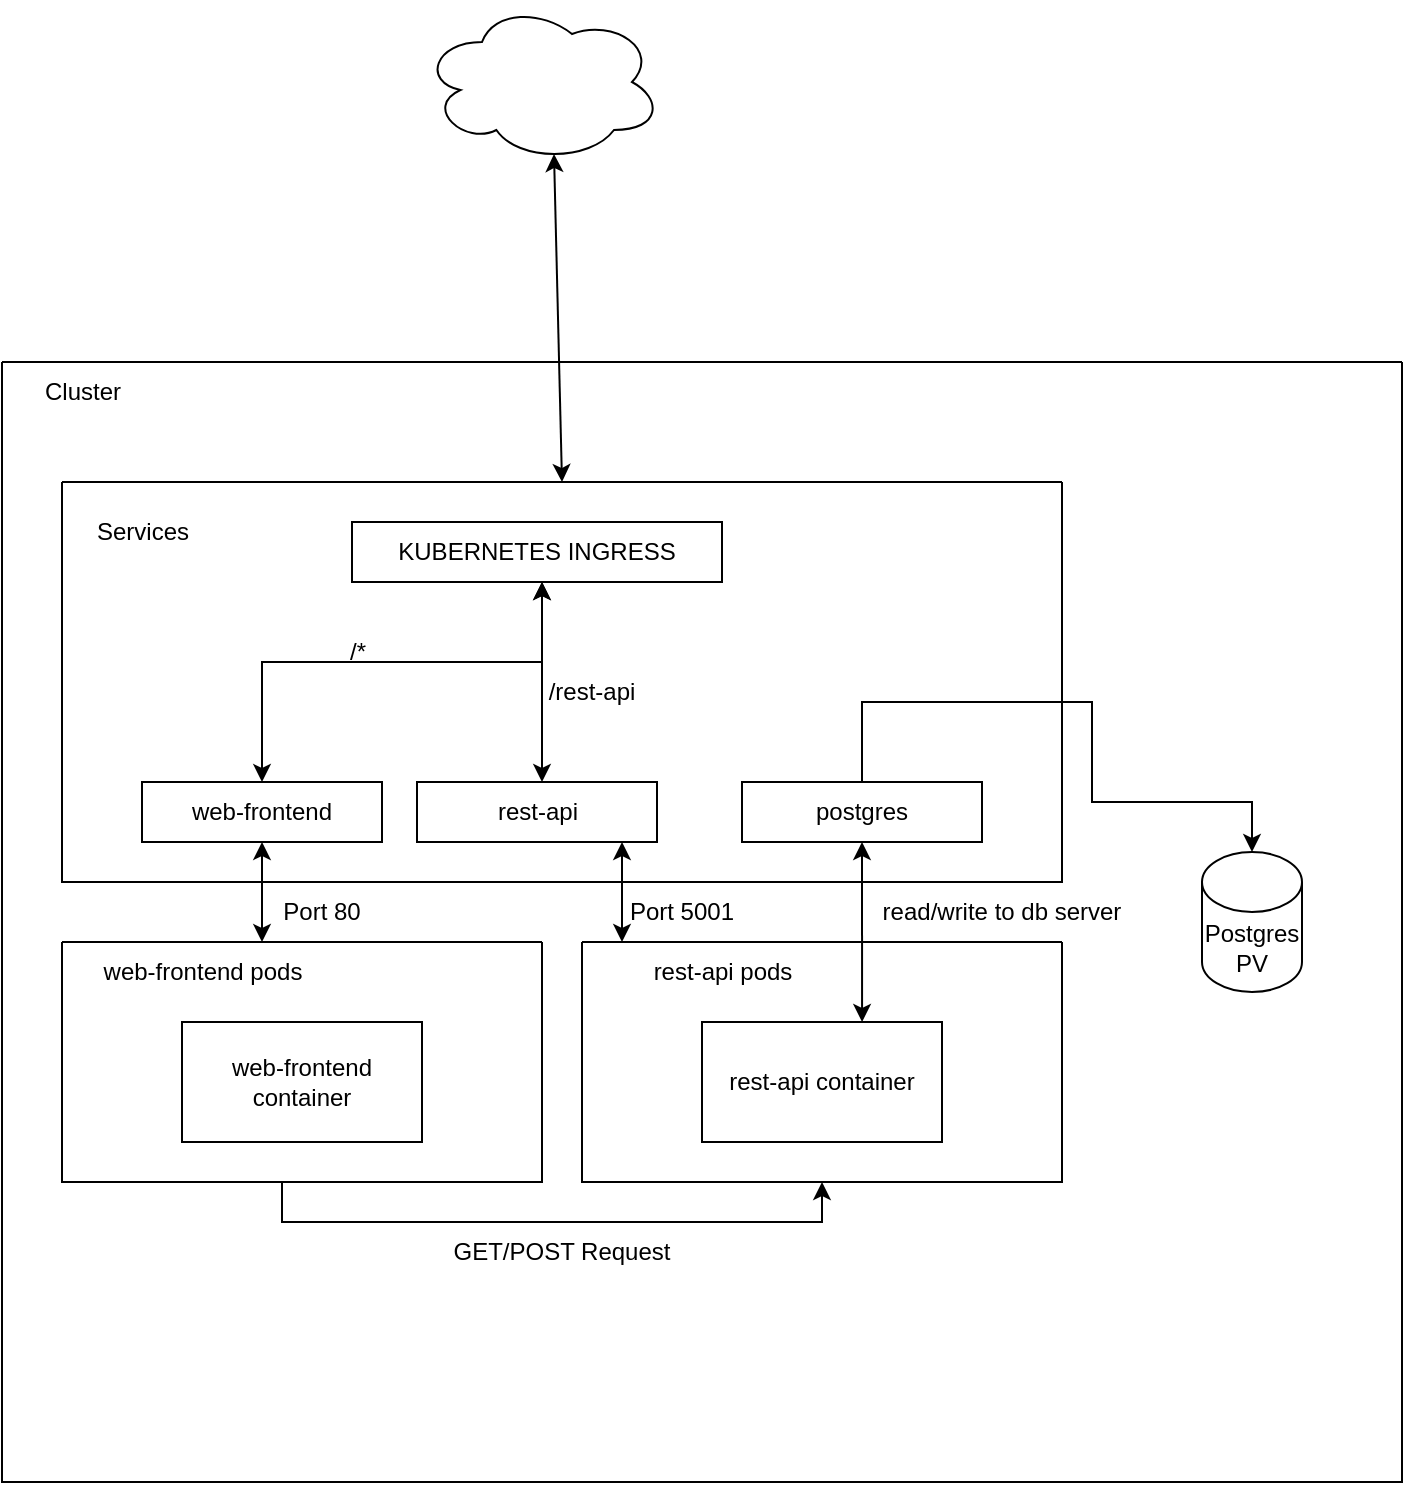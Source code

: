 <mxfile version="20.8.16" type="device"><diagram name="Page-1" id="sEy2evPAME8SRa4XDOdp"><mxGraphModel dx="1239" dy="1007" grid="1" gridSize="10" guides="1" tooltips="1" connect="1" arrows="1" fold="1" page="1" pageScale="1" pageWidth="850" pageHeight="1100" math="0" shadow="0"><root><mxCell id="0"/><mxCell id="1" parent="0"/><mxCell id="EIqZdbw07kKjagGQKoMS-1" value="" style="swimlane;startSize=0;" vertex="1" parent="1"><mxGeometry x="80" y="250" width="700" height="560" as="geometry"/></mxCell><mxCell id="EIqZdbw07kKjagGQKoMS-2" value="Cluster" style="text;html=1;align=center;verticalAlign=middle;resizable=0;points=[];autosize=1;strokeColor=none;fillColor=none;" vertex="1" parent="EIqZdbw07kKjagGQKoMS-1"><mxGeometry x="10" width="60" height="30" as="geometry"/></mxCell><mxCell id="EIqZdbw07kKjagGQKoMS-3" value="" style="swimlane;startSize=0;" vertex="1" parent="EIqZdbw07kKjagGQKoMS-1"><mxGeometry x="30" y="60" width="500" height="200" as="geometry"/></mxCell><mxCell id="EIqZdbw07kKjagGQKoMS-5" value="KUBERNETES INGRESS" style="rounded=0;whiteSpace=wrap;html=1;" vertex="1" parent="EIqZdbw07kKjagGQKoMS-3"><mxGeometry x="145" y="20" width="185" height="30" as="geometry"/></mxCell><mxCell id="EIqZdbw07kKjagGQKoMS-9" value="web-frontend" style="rounded=0;whiteSpace=wrap;html=1;" vertex="1" parent="EIqZdbw07kKjagGQKoMS-3"><mxGeometry x="40" y="150" width="120" height="30" as="geometry"/></mxCell><mxCell id="EIqZdbw07kKjagGQKoMS-11" value="rest-api" style="rounded=0;whiteSpace=wrap;html=1;" vertex="1" parent="EIqZdbw07kKjagGQKoMS-3"><mxGeometry x="177.5" y="150" width="120" height="30" as="geometry"/></mxCell><mxCell id="EIqZdbw07kKjagGQKoMS-12" value="Services" style="text;html=1;align=center;verticalAlign=middle;resizable=0;points=[];autosize=1;strokeColor=none;fillColor=none;" vertex="1" parent="EIqZdbw07kKjagGQKoMS-3"><mxGeometry x="5" y="10" width="70" height="30" as="geometry"/></mxCell><mxCell id="EIqZdbw07kKjagGQKoMS-13" value="postgres" style="rounded=0;whiteSpace=wrap;html=1;" vertex="1" parent="EIqZdbw07kKjagGQKoMS-3"><mxGeometry x="340" y="150" width="120" height="30" as="geometry"/></mxCell><mxCell id="EIqZdbw07kKjagGQKoMS-16" value="" style="endArrow=classic;startArrow=classic;html=1;rounded=0;exitX=0.5;exitY=0;exitDx=0;exitDy=0;" edge="1" parent="EIqZdbw07kKjagGQKoMS-3" source="EIqZdbw07kKjagGQKoMS-9"><mxGeometry width="50" height="50" relative="1" as="geometry"><mxPoint x="190" y="100" as="sourcePoint"/><mxPoint x="240" y="50" as="targetPoint"/><Array as="points"><mxPoint x="100" y="90"/><mxPoint x="240" y="90"/></Array></mxGeometry></mxCell><mxCell id="EIqZdbw07kKjagGQKoMS-35" value="/*" style="text;html=1;strokeColor=none;fillColor=none;align=center;verticalAlign=middle;whiteSpace=wrap;rounded=0;" vertex="1" parent="EIqZdbw07kKjagGQKoMS-3"><mxGeometry x="117.5" y="70" width="60" height="30" as="geometry"/></mxCell><mxCell id="EIqZdbw07kKjagGQKoMS-36" value="/rest-api" style="text;html=1;strokeColor=none;fillColor=none;align=center;verticalAlign=middle;whiteSpace=wrap;rounded=0;" vertex="1" parent="EIqZdbw07kKjagGQKoMS-3"><mxGeometry x="235" y="90" width="60" height="30" as="geometry"/></mxCell><mxCell id="EIqZdbw07kKjagGQKoMS-39" value="" style="endArrow=classic;startArrow=classic;html=1;rounded=0;entryX=0.5;entryY=1;entryDx=0;entryDy=0;exitX=0.75;exitY=0;exitDx=0;exitDy=0;exitPerimeter=0;" edge="1" parent="EIqZdbw07kKjagGQKoMS-3"><mxGeometry width="50" height="50" relative="1" as="geometry"><mxPoint x="280" y="230" as="sourcePoint"/><mxPoint x="280" y="180" as="targetPoint"/></mxGeometry></mxCell><mxCell id="EIqZdbw07kKjagGQKoMS-18" value="" style="endArrow=classic;startArrow=classic;html=1;rounded=0;" edge="1" parent="EIqZdbw07kKjagGQKoMS-3"><mxGeometry width="50" height="50" relative="1" as="geometry"><mxPoint x="240" y="150" as="sourcePoint"/><mxPoint x="240" y="50" as="targetPoint"/></mxGeometry></mxCell><mxCell id="EIqZdbw07kKjagGQKoMS-19" value="" style="swimlane;startSize=0;" vertex="1" parent="EIqZdbw07kKjagGQKoMS-1"><mxGeometry x="30" y="290" width="240" height="120" as="geometry"/></mxCell><mxCell id="EIqZdbw07kKjagGQKoMS-20" value="web-frontend pods" style="text;html=1;align=center;verticalAlign=middle;resizable=0;points=[];autosize=1;strokeColor=none;fillColor=none;" vertex="1" parent="EIqZdbw07kKjagGQKoMS-19"><mxGeometry x="10" width="120" height="30" as="geometry"/></mxCell><mxCell id="EIqZdbw07kKjagGQKoMS-25" value="web-frontend container" style="rounded=0;whiteSpace=wrap;html=1;" vertex="1" parent="EIqZdbw07kKjagGQKoMS-19"><mxGeometry x="60" y="40" width="120" height="60" as="geometry"/></mxCell><mxCell id="EIqZdbw07kKjagGQKoMS-30" value="" style="swimlane;startSize=0;" vertex="1" parent="EIqZdbw07kKjagGQKoMS-1"><mxGeometry x="290" y="290" width="240" height="120" as="geometry"/></mxCell><mxCell id="EIqZdbw07kKjagGQKoMS-31" value="rest-api pods" style="text;html=1;align=center;verticalAlign=middle;resizable=0;points=[];autosize=1;strokeColor=none;fillColor=none;" vertex="1" parent="EIqZdbw07kKjagGQKoMS-30"><mxGeometry x="25" width="90" height="30" as="geometry"/></mxCell><mxCell id="EIqZdbw07kKjagGQKoMS-32" value="rest-api container" style="rounded=0;whiteSpace=wrap;html=1;" vertex="1" parent="EIqZdbw07kKjagGQKoMS-30"><mxGeometry x="60" y="40" width="120" height="60" as="geometry"/></mxCell><mxCell id="EIqZdbw07kKjagGQKoMS-33" style="edgeStyle=orthogonalEdgeStyle;rounded=0;orthogonalLoop=1;jettySize=auto;html=1;entryX=0.5;entryY=1;entryDx=0;entryDy=0;" edge="1" parent="EIqZdbw07kKjagGQKoMS-1" target="EIqZdbw07kKjagGQKoMS-30"><mxGeometry relative="1" as="geometry"><mxPoint x="140" y="410" as="sourcePoint"/><Array as="points"><mxPoint x="140" y="430"/><mxPoint x="410" y="430"/></Array></mxGeometry></mxCell><mxCell id="EIqZdbw07kKjagGQKoMS-37" value="" style="endArrow=classic;startArrow=classic;html=1;rounded=0;entryX=0.5;entryY=1;entryDx=0;entryDy=0;exitX=0.667;exitY=0;exitDx=0;exitDy=0;exitPerimeter=0;" edge="1" parent="EIqZdbw07kKjagGQKoMS-1" source="EIqZdbw07kKjagGQKoMS-32" target="EIqZdbw07kKjagGQKoMS-13"><mxGeometry width="50" height="50" relative="1" as="geometry"><mxPoint x="270" y="220" as="sourcePoint"/><mxPoint x="320" y="170" as="targetPoint"/></mxGeometry></mxCell><mxCell id="EIqZdbw07kKjagGQKoMS-38" value="" style="endArrow=classic;startArrow=classic;html=1;rounded=0;entryX=0.5;entryY=1;entryDx=0;entryDy=0;exitX=0.75;exitY=0;exitDx=0;exitDy=0;exitPerimeter=0;" edge="1" parent="EIqZdbw07kKjagGQKoMS-1" source="EIqZdbw07kKjagGQKoMS-20" target="EIqZdbw07kKjagGQKoMS-9"><mxGeometry width="50" height="50" relative="1" as="geometry"><mxPoint x="80" y="300" as="sourcePoint"/><mxPoint x="130" y="250" as="targetPoint"/></mxGeometry></mxCell><mxCell id="EIqZdbw07kKjagGQKoMS-40" value="Port 80" style="text;html=1;strokeColor=none;fillColor=none;align=center;verticalAlign=middle;whiteSpace=wrap;rounded=0;" vertex="1" parent="EIqZdbw07kKjagGQKoMS-1"><mxGeometry x="130" y="260" width="60" height="30" as="geometry"/></mxCell><mxCell id="EIqZdbw07kKjagGQKoMS-63" value="Port 5001" style="text;html=1;strokeColor=none;fillColor=none;align=center;verticalAlign=middle;whiteSpace=wrap;rounded=0;" vertex="1" parent="EIqZdbw07kKjagGQKoMS-1"><mxGeometry x="310" y="260" width="60" height="30" as="geometry"/></mxCell><mxCell id="EIqZdbw07kKjagGQKoMS-64" value="GET/POST Request" style="text;html=1;strokeColor=none;fillColor=none;align=center;verticalAlign=middle;whiteSpace=wrap;rounded=0;" vertex="1" parent="EIqZdbw07kKjagGQKoMS-1"><mxGeometry x="210" y="430" width="140" height="30" as="geometry"/></mxCell><mxCell id="EIqZdbw07kKjagGQKoMS-65" value="read/write to db server" style="text;html=1;strokeColor=none;fillColor=none;align=center;verticalAlign=middle;whiteSpace=wrap;rounded=0;" vertex="1" parent="EIqZdbw07kKjagGQKoMS-1"><mxGeometry x="430" y="260" width="140" height="30" as="geometry"/></mxCell><mxCell id="EIqZdbw07kKjagGQKoMS-66" value="Postgres&lt;br&gt;PV" style="shape=cylinder3;whiteSpace=wrap;html=1;boundedLbl=1;backgroundOutline=1;size=15;" vertex="1" parent="EIqZdbw07kKjagGQKoMS-1"><mxGeometry x="600" y="245" width="50" height="70" as="geometry"/></mxCell><mxCell id="EIqZdbw07kKjagGQKoMS-68" style="edgeStyle=orthogonalEdgeStyle;rounded=0;orthogonalLoop=1;jettySize=auto;html=1;entryX=0.5;entryY=0;entryDx=0;entryDy=0;entryPerimeter=0;" edge="1" parent="EIqZdbw07kKjagGQKoMS-1" source="EIqZdbw07kKjagGQKoMS-13" target="EIqZdbw07kKjagGQKoMS-66"><mxGeometry relative="1" as="geometry"><Array as="points"><mxPoint x="430" y="170"/><mxPoint x="545" y="170"/><mxPoint x="545" y="220"/><mxPoint x="625" y="220"/></Array></mxGeometry></mxCell><mxCell id="EIqZdbw07kKjagGQKoMS-6" value="" style="ellipse;shape=cloud;whiteSpace=wrap;html=1;" vertex="1" parent="1"><mxGeometry x="290" y="70" width="120" height="80" as="geometry"/></mxCell><mxCell id="EIqZdbw07kKjagGQKoMS-8" value="" style="endArrow=classic;startArrow=classic;html=1;rounded=0;entryX=0.55;entryY=0.95;entryDx=0;entryDy=0;entryPerimeter=0;exitX=0.5;exitY=0;exitDx=0;exitDy=0;" edge="1" parent="1" source="EIqZdbw07kKjagGQKoMS-3" target="EIqZdbw07kKjagGQKoMS-6"><mxGeometry width="50" height="50" relative="1" as="geometry"><mxPoint x="375" y="320" as="sourcePoint"/><mxPoint x="425" y="270" as="targetPoint"/></mxGeometry></mxCell></root></mxGraphModel></diagram></mxfile>